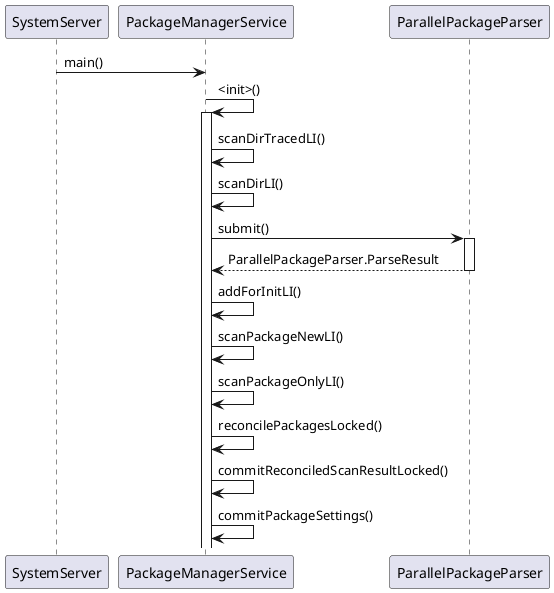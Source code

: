 @startuml
participant SystemServer as a
participant PackageManagerService as b
participant ParallelPackageParser as c

a->b : main()
b->b : <init>()
activate b
b->b : scanDirTracedLI()
b->b : scanDirLI()
b->c : submit()
activate c
return ParallelPackageParser.ParseResult
b->b : addForInitLI()
b->b : scanPackageNewLI()
b->b : scanPackageOnlyLI()
b->b : reconcilePackagesLocked()
b->b : commitReconciledScanResultLocked()
b->b : commitPackageSettings()
@enduml
